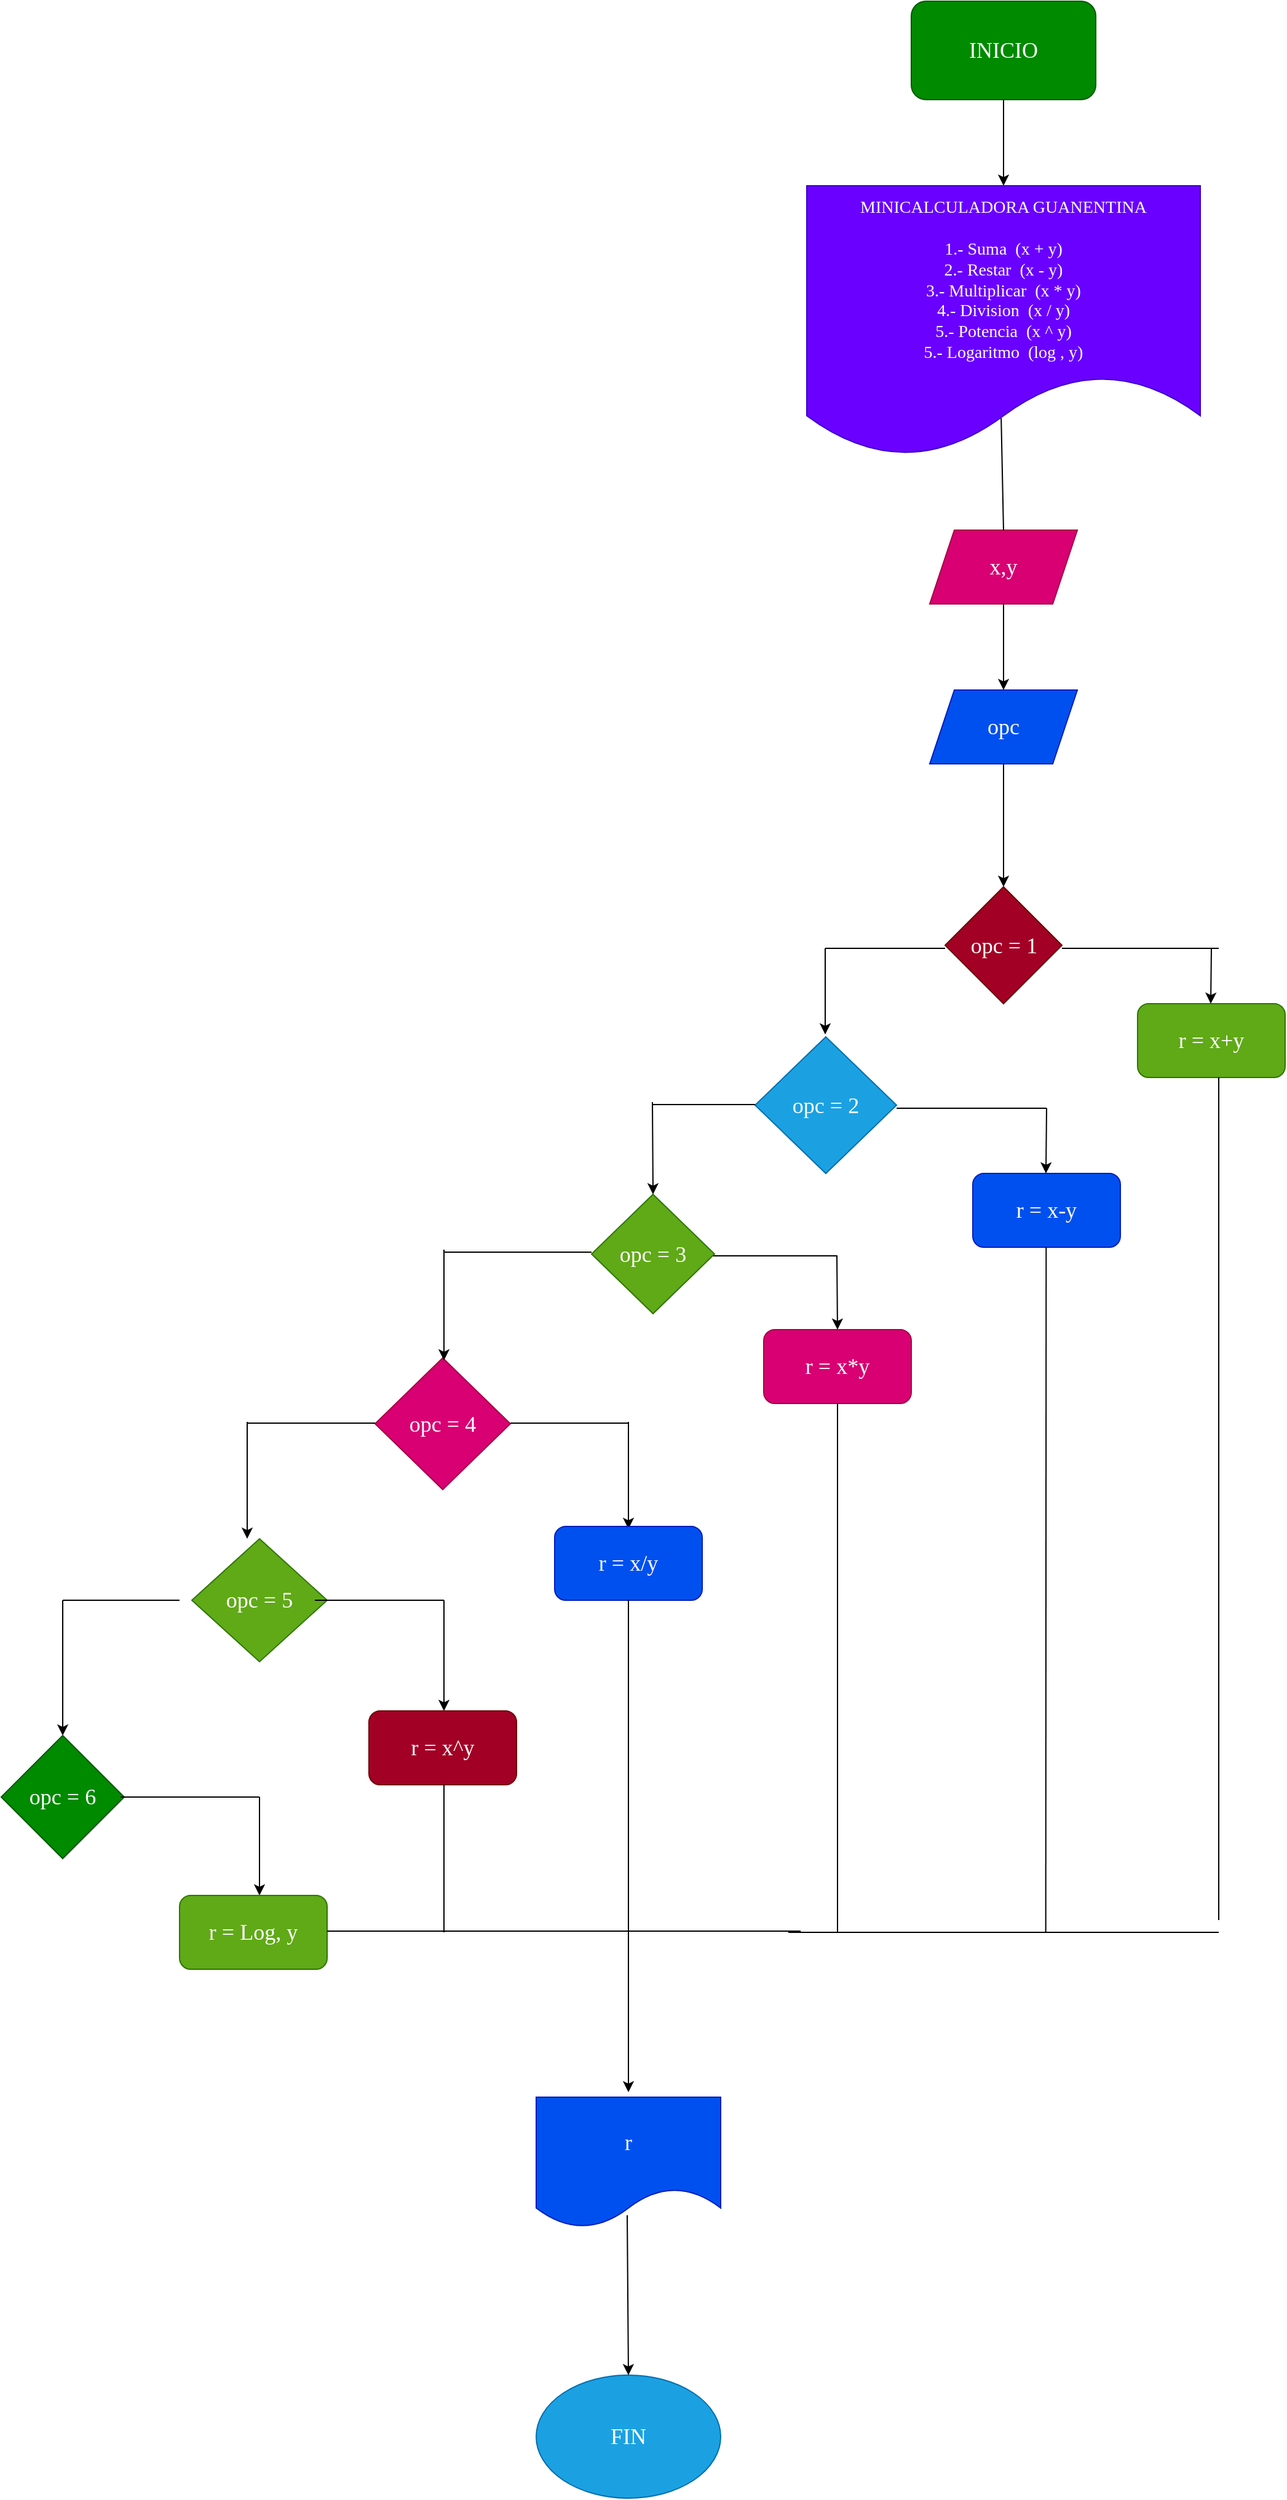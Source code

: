 <mxfile>
    <diagram id="5YL6-d1PiTByFQ3QSzCk" name="Página-1">
        <mxGraphModel dx="1500" dy="615" grid="1" gridSize="10" guides="1" tooltips="1" connect="1" arrows="1" fold="1" page="1" pageScale="1" pageWidth="827" pageHeight="1169" math="0" shadow="0">
            <root>
                <mxCell id="0"/>
                <mxCell id="1" parent="0"/>
                <mxCell id="7" style="edgeStyle=none;html=1;exitX=0.5;exitY=1;exitDx=0;exitDy=0;entryX=0.5;entryY=0;entryDx=0;entryDy=0;" edge="1" parent="1" source="2" target="3">
                    <mxGeometry relative="1" as="geometry">
                        <mxPoint x="320" y="180" as="targetPoint"/>
                    </mxGeometry>
                </mxCell>
                <mxCell id="2" value="&lt;font face=&quot;Times New Roman&quot; style=&quot;font-size: 18px;&quot;&gt;INICIO&lt;/font&gt;" style="rounded=1;whiteSpace=wrap;html=1;fillColor=#008a00;fontColor=#ffffff;strokeColor=#005700;" vertex="1" parent="1">
                    <mxGeometry x="230" y="10" width="150" height="80" as="geometry"/>
                </mxCell>
                <mxCell id="3" value="&lt;font face=&quot;Times New Roman&quot; style=&quot;font-size: 14px;&quot;&gt;MINICALCULADORA GUANENTINA&lt;br&gt;&lt;br&gt;1.- Suma&amp;nbsp; (x + y)&lt;br&gt;2.- Restar&amp;nbsp; (x - y)&lt;br&gt;3.- Multiplicar&amp;nbsp; (x * y)&lt;br&gt;4.- Division&amp;nbsp; (x / y)&lt;br&gt;5.- Potencia&amp;nbsp; (x ^ y)&lt;br&gt;5.- Logaritmo&amp;nbsp; (log , y)&lt;/font&gt;" style="shape=document;whiteSpace=wrap;html=1;boundedLbl=1;fillColor=#6a00ff;fontColor=#ffffff;strokeColor=#3700CC;" vertex="1" parent="1">
                    <mxGeometry x="145" y="160" width="320" height="220" as="geometry"/>
                </mxCell>
                <mxCell id="14" value="" style="edgeStyle=none;html=1;" edge="1" parent="1" source="5" target="13">
                    <mxGeometry relative="1" as="geometry"/>
                </mxCell>
                <mxCell id="5" value="&lt;font face=&quot;Times New Roman&quot; style=&quot;font-size: 18px;&quot;&gt;x,y&lt;/font&gt;" style="shape=parallelogram;perimeter=parallelogramPerimeter;whiteSpace=wrap;html=1;fixedSize=1;fillColor=#d80073;fontColor=#ffffff;strokeColor=#A50040;" vertex="1" parent="1">
                    <mxGeometry x="245" y="440" width="120" height="60" as="geometry"/>
                </mxCell>
                <mxCell id="18" value="" style="edgeStyle=none;html=1;" edge="1" parent="1" source="13" target="17">
                    <mxGeometry relative="1" as="geometry"/>
                </mxCell>
                <mxCell id="13" value="&lt;font face=&quot;Times New Roman&quot; style=&quot;font-size: 18px;&quot;&gt;opc&lt;/font&gt;" style="shape=parallelogram;perimeter=parallelogramPerimeter;whiteSpace=wrap;html=1;fixedSize=1;fillColor=#0050ef;fontColor=#ffffff;strokeColor=#001DBC;" vertex="1" parent="1">
                    <mxGeometry x="245" y="570" width="120" height="60" as="geometry"/>
                </mxCell>
                <mxCell id="16" value="" style="endArrow=none;html=1;exitX=0.5;exitY=0;exitDx=0;exitDy=0;entryX=0.494;entryY=0.859;entryDx=0;entryDy=0;entryPerimeter=0;" edge="1" parent="1" source="5" target="3">
                    <mxGeometry width="50" height="50" relative="1" as="geometry">
                        <mxPoint x="304.5" y="390" as="sourcePoint"/>
                        <mxPoint x="304.5" y="330" as="targetPoint"/>
                    </mxGeometry>
                </mxCell>
                <mxCell id="17" value="&lt;font face=&quot;Times New Roman&quot; style=&quot;font-size: 18px;&quot;&gt;opc = 1&lt;/font&gt;" style="rhombus;whiteSpace=wrap;html=1;fillColor=#a20025;fontColor=#ffffff;strokeColor=#6F0000;" vertex="1" parent="1">
                    <mxGeometry x="257.5" y="730" width="95" height="95" as="geometry"/>
                </mxCell>
                <mxCell id="19" value="r = x+y" style="rounded=1;whiteSpace=wrap;html=1;fontFamily=Times New Roman;fontSize=18;fillColor=#60a917;fontColor=#ffffff;strokeColor=#2D7600;" vertex="1" parent="1">
                    <mxGeometry x="414" y="825" width="120" height="60" as="geometry"/>
                </mxCell>
                <mxCell id="20" value="opc = 2" style="rhombus;whiteSpace=wrap;html=1;fontFamily=Times New Roman;fontSize=18;fillColor=#1ba1e2;fontColor=#ffffff;strokeColor=#006EAF;" vertex="1" parent="1">
                    <mxGeometry x="103" y="852" width="115" height="111" as="geometry"/>
                </mxCell>
                <mxCell id="29" value="r = x-y" style="rounded=1;whiteSpace=wrap;html=1;fontFamily=Times New Roman;fontSize=18;fillColor=#0050ef;fontColor=#ffffff;strokeColor=#001DBC;" vertex="1" parent="1">
                    <mxGeometry x="280" y="963" width="120" height="60" as="geometry"/>
                </mxCell>
                <mxCell id="31" value="" style="endArrow=none;html=1;fontFamily=Times New Roman;fontSize=18;" edge="1" parent="1">
                    <mxGeometry width="50" height="50" relative="1" as="geometry">
                        <mxPoint x="352.5" y="780" as="sourcePoint"/>
                        <mxPoint x="480" y="780" as="targetPoint"/>
                    </mxGeometry>
                </mxCell>
                <mxCell id="32" value="" style="endArrow=classic;html=1;fontFamily=Times New Roman;fontSize=18;" edge="1" parent="1">
                    <mxGeometry width="50" height="50" relative="1" as="geometry">
                        <mxPoint x="474" y="780" as="sourcePoint"/>
                        <mxPoint x="473.5" y="825" as="targetPoint"/>
                    </mxGeometry>
                </mxCell>
                <mxCell id="33" value="" style="endArrow=none;html=1;fontFamily=Times New Roman;fontSize=18;" edge="1" parent="1">
                    <mxGeometry width="50" height="50" relative="1" as="geometry">
                        <mxPoint x="160" y="780" as="sourcePoint"/>
                        <mxPoint x="257.5" y="780" as="targetPoint"/>
                    </mxGeometry>
                </mxCell>
                <mxCell id="34" value="" style="endArrow=classic;html=1;fontFamily=Times New Roman;fontSize=18;" edge="1" parent="1">
                    <mxGeometry width="50" height="50" relative="1" as="geometry">
                        <mxPoint x="160" y="780" as="sourcePoint"/>
                        <mxPoint x="160" y="850" as="targetPoint"/>
                    </mxGeometry>
                </mxCell>
                <mxCell id="35" value="" style="endArrow=none;html=1;fontFamily=Times New Roman;fontSize=18;" edge="1" parent="1">
                    <mxGeometry width="50" height="50" relative="1" as="geometry">
                        <mxPoint x="218" y="910" as="sourcePoint"/>
                        <mxPoint x="340" y="910" as="targetPoint"/>
                    </mxGeometry>
                </mxCell>
                <mxCell id="36" value="" style="endArrow=classic;html=1;fontFamily=Times New Roman;fontSize=18;" edge="1" parent="1">
                    <mxGeometry width="50" height="50" relative="1" as="geometry">
                        <mxPoint x="340" y="910" as="sourcePoint"/>
                        <mxPoint x="339.5" y="963" as="targetPoint"/>
                    </mxGeometry>
                </mxCell>
                <mxCell id="37" value="" style="endArrow=none;html=1;fontFamily=Times New Roman;fontSize=18;" edge="1" parent="1">
                    <mxGeometry width="50" height="50" relative="1" as="geometry">
                        <mxPoint x="20" y="907" as="sourcePoint"/>
                        <mxPoint x="103" y="907" as="targetPoint"/>
                    </mxGeometry>
                </mxCell>
                <mxCell id="38" value="opc = 3" style="rhombus;whiteSpace=wrap;html=1;fontFamily=Times New Roman;fontSize=18;fillColor=#60a917;fontColor=#ffffff;strokeColor=#2D7600;" vertex="1" parent="1">
                    <mxGeometry x="-30" y="980" width="100" height="97" as="geometry"/>
                </mxCell>
                <mxCell id="41" value="" style="endArrow=classic;html=1;fontFamily=Times New Roman;fontSize=18;entryX=0.5;entryY=0;entryDx=0;entryDy=0;" edge="1" parent="1" target="38">
                    <mxGeometry width="50" height="50" relative="1" as="geometry">
                        <mxPoint x="19.5" y="905" as="sourcePoint"/>
                        <mxPoint x="20" y="970" as="targetPoint"/>
                        <Array as="points"/>
                    </mxGeometry>
                </mxCell>
                <mxCell id="42" value="" style="endArrow=none;html=1;fontFamily=Times New Roman;fontSize=18;" edge="1" parent="1">
                    <mxGeometry width="50" height="50" relative="1" as="geometry">
                        <mxPoint x="69" y="1030" as="sourcePoint"/>
                        <mxPoint x="170" y="1030" as="targetPoint"/>
                    </mxGeometry>
                </mxCell>
                <mxCell id="43" value="r = x*y" style="rounded=1;whiteSpace=wrap;html=1;fontFamily=Times New Roman;fontSize=18;fillColor=#d80073;fontColor=#ffffff;strokeColor=#A50040;" vertex="1" parent="1">
                    <mxGeometry x="110" y="1090" width="120" height="60" as="geometry"/>
                </mxCell>
                <mxCell id="46" value="" style="endArrow=classic;html=1;fontFamily=Times New Roman;fontSize=18;" edge="1" parent="1">
                    <mxGeometry width="50" height="50" relative="1" as="geometry">
                        <mxPoint x="169.5" y="1030" as="sourcePoint"/>
                        <mxPoint x="170" y="1090" as="targetPoint"/>
                    </mxGeometry>
                </mxCell>
                <mxCell id="47" value="" style="endArrow=none;html=1;fontFamily=Times New Roman;fontSize=18;" edge="1" parent="1">
                    <mxGeometry width="50" height="50" relative="1" as="geometry">
                        <mxPoint x="-150" y="1027" as="sourcePoint"/>
                        <mxPoint x="-30" y="1027" as="targetPoint"/>
                    </mxGeometry>
                </mxCell>
                <mxCell id="48" value="opc = 4" style="rhombus;whiteSpace=wrap;html=1;fontFamily=Times New Roman;fontSize=18;fillColor=#d80073;fontColor=#ffffff;strokeColor=#A50040;" vertex="1" parent="1">
                    <mxGeometry x="-206" y="1113" width="110" height="107" as="geometry"/>
                </mxCell>
                <mxCell id="50" value="" style="endArrow=classic;html=1;fontFamily=Times New Roman;fontSize=18;" edge="1" parent="1">
                    <mxGeometry width="50" height="50" relative="1" as="geometry">
                        <mxPoint x="-150" y="1025" as="sourcePoint"/>
                        <mxPoint x="-150" y="1115" as="targetPoint"/>
                    </mxGeometry>
                </mxCell>
                <mxCell id="51" value="" style="endArrow=none;html=1;fontFamily=Times New Roman;fontSize=18;" edge="1" parent="1">
                    <mxGeometry width="50" height="50" relative="1" as="geometry">
                        <mxPoint x="-96" y="1166" as="sourcePoint"/>
                        <mxPoint y="1166" as="targetPoint"/>
                    </mxGeometry>
                </mxCell>
                <mxCell id="52" value="" style="endArrow=classic;html=1;fontFamily=Times New Roman;fontSize=18;" edge="1" parent="1">
                    <mxGeometry width="50" height="50" relative="1" as="geometry">
                        <mxPoint y="1165" as="sourcePoint"/>
                        <mxPoint y="1252" as="targetPoint"/>
                    </mxGeometry>
                </mxCell>
                <mxCell id="53" value="r = x/y" style="rounded=1;whiteSpace=wrap;html=1;fontFamily=Times New Roman;fontSize=18;fillColor=#0050ef;fontColor=#ffffff;strokeColor=#001DBC;" vertex="1" parent="1">
                    <mxGeometry x="-60" y="1250" width="120" height="60" as="geometry"/>
                </mxCell>
                <mxCell id="55" value="" style="endArrow=none;html=1;fontFamily=Times New Roman;fontSize=18;" edge="1" parent="1">
                    <mxGeometry width="50" height="50" relative="1" as="geometry">
                        <mxPoint x="-310" y="1166" as="sourcePoint"/>
                        <mxPoint x="-206" y="1166" as="targetPoint"/>
                    </mxGeometry>
                </mxCell>
                <mxCell id="56" value="" style="endArrow=classic;html=1;fontFamily=Times New Roman;fontSize=18;" edge="1" parent="1">
                    <mxGeometry width="50" height="50" relative="1" as="geometry">
                        <mxPoint x="-310" y="1165" as="sourcePoint"/>
                        <mxPoint x="-310" y="1260" as="targetPoint"/>
                    </mxGeometry>
                </mxCell>
                <mxCell id="57" value="opc = 5" style="rhombus;whiteSpace=wrap;html=1;fontFamily=Times New Roman;fontSize=18;fillColor=#60a917;fontColor=#ffffff;strokeColor=#2D7600;" vertex="1" parent="1">
                    <mxGeometry x="-355" y="1260" width="110" height="100" as="geometry"/>
                </mxCell>
                <mxCell id="58" value="" style="endArrow=none;html=1;fontFamily=Times New Roman;fontSize=18;" edge="1" parent="1">
                    <mxGeometry width="50" height="50" relative="1" as="geometry">
                        <mxPoint x="-255" y="1310" as="sourcePoint"/>
                        <mxPoint x="-150" y="1310" as="targetPoint"/>
                    </mxGeometry>
                </mxCell>
                <mxCell id="59" value="" style="endArrow=classic;html=1;fontFamily=Times New Roman;fontSize=18;" edge="1" parent="1">
                    <mxGeometry width="50" height="50" relative="1" as="geometry">
                        <mxPoint x="-150" y="1310" as="sourcePoint"/>
                        <mxPoint x="-150" y="1400" as="targetPoint"/>
                    </mxGeometry>
                </mxCell>
                <mxCell id="60" value="r = x^y" style="rounded=1;whiteSpace=wrap;html=1;fontFamily=Times New Roman;fontSize=18;fillColor=#a20025;fontColor=#ffffff;strokeColor=#6F0000;" vertex="1" parent="1">
                    <mxGeometry x="-211" y="1400" width="120" height="60" as="geometry"/>
                </mxCell>
                <mxCell id="61" value="" style="endArrow=none;html=1;fontFamily=Times New Roman;fontSize=18;" edge="1" parent="1">
                    <mxGeometry width="50" height="50" relative="1" as="geometry">
                        <mxPoint x="-460" y="1310" as="sourcePoint"/>
                        <mxPoint x="-365" y="1310" as="targetPoint"/>
                    </mxGeometry>
                </mxCell>
                <mxCell id="62" value="" style="endArrow=classic;html=1;fontFamily=Times New Roman;fontSize=18;" edge="1" parent="1">
                    <mxGeometry width="50" height="50" relative="1" as="geometry">
                        <mxPoint x="-460" y="1310" as="sourcePoint"/>
                        <mxPoint x="-460" y="1420" as="targetPoint"/>
                    </mxGeometry>
                </mxCell>
                <mxCell id="63" value="opc = 6" style="rhombus;whiteSpace=wrap;html=1;fontFamily=Times New Roman;fontSize=18;fillColor=#008a00;fontColor=#ffffff;strokeColor=#005700;" vertex="1" parent="1">
                    <mxGeometry x="-510" y="1420" width="100" height="100" as="geometry"/>
                </mxCell>
                <mxCell id="64" value="" style="endArrow=none;html=1;fontFamily=Times New Roman;fontSize=18;" edge="1" parent="1">
                    <mxGeometry width="50" height="50" relative="1" as="geometry">
                        <mxPoint x="-413" y="1470" as="sourcePoint"/>
                        <mxPoint x="-300" y="1470" as="targetPoint"/>
                    </mxGeometry>
                </mxCell>
                <mxCell id="65" value="" style="endArrow=classic;html=1;fontFamily=Times New Roman;fontSize=18;" edge="1" parent="1">
                    <mxGeometry width="50" height="50" relative="1" as="geometry">
                        <mxPoint x="-300" y="1470" as="sourcePoint"/>
                        <mxPoint x="-300" y="1550" as="targetPoint"/>
                        <Array as="points">
                            <mxPoint x="-300" y="1500"/>
                        </Array>
                    </mxGeometry>
                </mxCell>
                <mxCell id="66" value="r = Log, y" style="rounded=1;whiteSpace=wrap;html=1;fontFamily=Times New Roman;fontSize=18;fillColor=#60a917;fontColor=#ffffff;strokeColor=#2D7600;" vertex="1" parent="1">
                    <mxGeometry x="-365" y="1550" width="120" height="60" as="geometry"/>
                </mxCell>
                <mxCell id="67" value="" style="endArrow=none;html=1;fontFamily=Times New Roman;fontSize=18;" edge="1" parent="1">
                    <mxGeometry width="50" height="50" relative="1" as="geometry">
                        <mxPoint x="-245" y="1579" as="sourcePoint"/>
                        <mxPoint x="140" y="1579" as="targetPoint"/>
                    </mxGeometry>
                </mxCell>
                <mxCell id="68" value="" style="endArrow=none;html=1;fontFamily=Times New Roman;fontSize=18;" edge="1" parent="1">
                    <mxGeometry width="50" height="50" relative="1" as="geometry">
                        <mxPoint x="339.33" y="1580" as="sourcePoint"/>
                        <mxPoint x="339.66" y="1023" as="targetPoint"/>
                    </mxGeometry>
                </mxCell>
                <mxCell id="74" value="" style="endArrow=none;html=1;fontFamily=Times New Roman;fontSize=18;" edge="1" parent="1">
                    <mxGeometry width="50" height="50" relative="1" as="geometry">
                        <mxPoint x="-150" y="1580" as="sourcePoint"/>
                        <mxPoint x="-150" y="1460" as="targetPoint"/>
                    </mxGeometry>
                </mxCell>
                <mxCell id="75" value="" style="endArrow=none;html=1;fontFamily=Times New Roman;fontSize=18;" edge="1" parent="1">
                    <mxGeometry width="50" height="50" relative="1" as="geometry">
                        <mxPoint y="1580" as="sourcePoint"/>
                        <mxPoint y="1310" as="targetPoint"/>
                    </mxGeometry>
                </mxCell>
                <mxCell id="77" value="" style="endArrow=none;html=1;fontFamily=Times New Roman;fontSize=18;" edge="1" parent="1">
                    <mxGeometry width="50" height="50" relative="1" as="geometry">
                        <mxPoint x="170" y="1580" as="sourcePoint"/>
                        <mxPoint x="170" y="1150" as="targetPoint"/>
                    </mxGeometry>
                </mxCell>
                <mxCell id="78" value="" style="endArrow=none;html=1;fontFamily=Times New Roman;fontSize=18;" edge="1" parent="1">
                    <mxGeometry width="50" height="50" relative="1" as="geometry">
                        <mxPoint x="480" y="1570" as="sourcePoint"/>
                        <mxPoint x="480" y="885" as="targetPoint"/>
                    </mxGeometry>
                </mxCell>
                <mxCell id="79" value="" style="endArrow=none;html=1;fontFamily=Times New Roman;fontSize=18;" edge="1" parent="1">
                    <mxGeometry width="50" height="50" relative="1" as="geometry">
                        <mxPoint x="130" y="1580" as="sourcePoint"/>
                        <mxPoint x="480" y="1580" as="targetPoint"/>
                    </mxGeometry>
                </mxCell>
                <mxCell id="80" value="" style="endArrow=classic;html=1;fontFamily=Times New Roman;fontSize=18;" edge="1" parent="1">
                    <mxGeometry width="50" height="50" relative="1" as="geometry">
                        <mxPoint y="1580" as="sourcePoint"/>
                        <mxPoint y="1710" as="targetPoint"/>
                    </mxGeometry>
                </mxCell>
                <mxCell id="81" value="r" style="shape=document;whiteSpace=wrap;html=1;boundedLbl=1;fontFamily=Times New Roman;fontSize=18;fillColor=#0050ef;fontColor=#ffffff;strokeColor=#001DBC;" vertex="1" parent="1">
                    <mxGeometry x="-75" y="1714" width="150" height="106" as="geometry"/>
                </mxCell>
                <mxCell id="82" value="FIN" style="ellipse;whiteSpace=wrap;html=1;fontFamily=Times New Roman;fontSize=18;fillColor=#1ba1e2;fontColor=#ffffff;strokeColor=#006EAF;" vertex="1" parent="1">
                    <mxGeometry x="-75" y="1940" width="150" height="100" as="geometry"/>
                </mxCell>
                <mxCell id="84" value="" style="endArrow=classic;html=1;fontFamily=Times New Roman;fontSize=18;entryX=0.5;entryY=0;entryDx=0;entryDy=0;" edge="1" parent="1" target="82">
                    <mxGeometry width="50" height="50" relative="1" as="geometry">
                        <mxPoint x="-1" y="1810" as="sourcePoint"/>
                        <mxPoint x="-1" y="1920" as="targetPoint"/>
                    </mxGeometry>
                </mxCell>
            </root>
        </mxGraphModel>
    </diagram>
</mxfile>